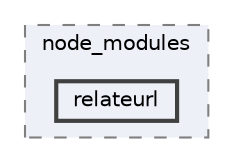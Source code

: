 digraph "pkiclassroomrescheduler/src/main/frontend/node_modules/relateurl"
{
 // LATEX_PDF_SIZE
  bgcolor="transparent";
  edge [fontname=Helvetica,fontsize=10,labelfontname=Helvetica,labelfontsize=10];
  node [fontname=Helvetica,fontsize=10,shape=box,height=0.2,width=0.4];
  compound=true
  subgraph clusterdir_72953eda66ccb3a2722c28e1c3e6c23b {
    graph [ bgcolor="#edf0f7", pencolor="grey50", label="node_modules", fontname=Helvetica,fontsize=10 style="filled,dashed", URL="dir_72953eda66ccb3a2722c28e1c3e6c23b.html",tooltip=""]
  dir_81708c95104215cc5d445e87f109cee8 [label="relateurl", fillcolor="#edf0f7", color="grey25", style="filled,bold", URL="dir_81708c95104215cc5d445e87f109cee8.html",tooltip=""];
  }
}
